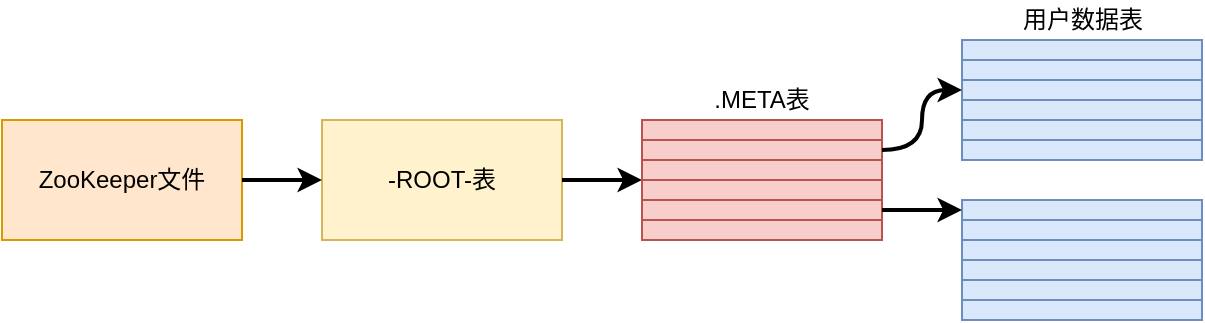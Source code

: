 <mxfile version="12.8.6" type="device"><diagram id="CjLNCvHzflvxWHhCfjBT" name="第 1 页"><mxGraphModel dx="704" dy="499" grid="1" gridSize="10" guides="1" tooltips="1" connect="1" arrows="1" fold="1" page="1" pageScale="1" pageWidth="827" pageHeight="1169" math="0" shadow="0"><root><mxCell id="0"/><mxCell id="1" parent="0"/><mxCell id="r_2CPI4pmzma-vadwoRT-58" value="" style="group" vertex="1" connectable="0" parent="1"><mxGeometry width="600" height="160" as="geometry"/></mxCell><mxCell id="r_2CPI4pmzma-vadwoRT-1" value="ZooKeeper文件" style="rounded=0;whiteSpace=wrap;html=1;fillColor=#ffe6cc;strokeColor=#d79b00;" vertex="1" parent="r_2CPI4pmzma-vadwoRT-58"><mxGeometry y="60" width="120" height="60" as="geometry"/></mxCell><mxCell id="r_2CPI4pmzma-vadwoRT-2" value="-ROOT-表" style="rounded=0;whiteSpace=wrap;html=1;fillColor=#fff2cc;strokeColor=#d6b656;" vertex="1" parent="r_2CPI4pmzma-vadwoRT-58"><mxGeometry x="160" y="60" width="120" height="60" as="geometry"/></mxCell><mxCell id="r_2CPI4pmzma-vadwoRT-3" value="" style="edgeStyle=orthogonalEdgeStyle;rounded=0;orthogonalLoop=1;jettySize=auto;html=1;strokeWidth=2;" edge="1" parent="r_2CPI4pmzma-vadwoRT-58" source="r_2CPI4pmzma-vadwoRT-1" target="r_2CPI4pmzma-vadwoRT-2"><mxGeometry relative="1" as="geometry"/></mxCell><mxCell id="r_2CPI4pmzma-vadwoRT-4" value="" style="rounded=0;whiteSpace=wrap;html=1;fillColor=#f8cecc;strokeColor=#b85450;" vertex="1" parent="r_2CPI4pmzma-vadwoRT-58"><mxGeometry x="320" y="60" width="120" height="60" as="geometry"/></mxCell><mxCell id="r_2CPI4pmzma-vadwoRT-5" value="" style="edgeStyle=orthogonalEdgeStyle;rounded=0;orthogonalLoop=1;jettySize=auto;html=1;strokeWidth=2;" edge="1" parent="r_2CPI4pmzma-vadwoRT-58" source="r_2CPI4pmzma-vadwoRT-2" target="r_2CPI4pmzma-vadwoRT-4"><mxGeometry relative="1" as="geometry"/></mxCell><mxCell id="r_2CPI4pmzma-vadwoRT-8" value=".META表" style="text;html=1;strokeColor=none;fillColor=none;align=center;verticalAlign=middle;whiteSpace=wrap;rounded=0;" vertex="1" parent="r_2CPI4pmzma-vadwoRT-58"><mxGeometry x="320" y="40" width="120" height="20" as="geometry"/></mxCell><mxCell id="r_2CPI4pmzma-vadwoRT-11" value="用户数据表" style="text;html=1;align=center;verticalAlign=middle;resizable=0;points=[];autosize=1;" vertex="1" parent="r_2CPI4pmzma-vadwoRT-58"><mxGeometry x="480" width="120" height="20" as="geometry"/></mxCell><mxCell id="r_2CPI4pmzma-vadwoRT-23" value="" style="group;fillColor=#f8cecc;strokeColor=#b85450;" vertex="1" connectable="0" parent="r_2CPI4pmzma-vadwoRT-58"><mxGeometry x="320" y="60" width="120" height="60" as="geometry"/></mxCell><mxCell id="r_2CPI4pmzma-vadwoRT-19" value="" style="group;fillColor=#f8cecc;strokeColor=#b85450;" vertex="1" connectable="0" parent="r_2CPI4pmzma-vadwoRT-23"><mxGeometry width="120" height="40" as="geometry"/></mxCell><mxCell id="r_2CPI4pmzma-vadwoRT-14" value="" style="rounded=0;whiteSpace=wrap;html=1;fillColor=#f8cecc;strokeColor=#b85450;" vertex="1" parent="r_2CPI4pmzma-vadwoRT-19"><mxGeometry width="120" height="10" as="geometry"/></mxCell><mxCell id="r_2CPI4pmzma-vadwoRT-16" value="" style="rounded=0;whiteSpace=wrap;html=1;fillColor=#f8cecc;strokeColor=#b85450;" vertex="1" parent="r_2CPI4pmzma-vadwoRT-19"><mxGeometry y="10" width="120" height="10" as="geometry"/></mxCell><mxCell id="r_2CPI4pmzma-vadwoRT-17" value="" style="rounded=0;whiteSpace=wrap;html=1;fillColor=#f8cecc;strokeColor=#b85450;" vertex="1" parent="r_2CPI4pmzma-vadwoRT-19"><mxGeometry y="20" width="120" height="10" as="geometry"/></mxCell><mxCell id="r_2CPI4pmzma-vadwoRT-18" value="" style="rounded=0;whiteSpace=wrap;html=1;fillColor=#f8cecc;strokeColor=#b85450;" vertex="1" parent="r_2CPI4pmzma-vadwoRT-19"><mxGeometry y="30" width="120" height="10" as="geometry"/></mxCell><mxCell id="r_2CPI4pmzma-vadwoRT-21" value="" style="rounded=0;whiteSpace=wrap;html=1;fillColor=#f8cecc;strokeColor=#b85450;" vertex="1" parent="r_2CPI4pmzma-vadwoRT-23"><mxGeometry y="40" width="120" height="10" as="geometry"/></mxCell><mxCell id="r_2CPI4pmzma-vadwoRT-22" value="" style="rounded=0;whiteSpace=wrap;html=1;fillColor=#f8cecc;strokeColor=#b85450;" vertex="1" parent="r_2CPI4pmzma-vadwoRT-23"><mxGeometry y="50" width="120" height="10" as="geometry"/></mxCell><mxCell id="r_2CPI4pmzma-vadwoRT-32" value="" style="group;fillColor=#dae8fc;strokeColor=#6c8ebf;" vertex="1" connectable="0" parent="r_2CPI4pmzma-vadwoRT-58"><mxGeometry x="480" y="20" width="120" height="60" as="geometry"/></mxCell><mxCell id="r_2CPI4pmzma-vadwoRT-6" value="" style="rounded=0;whiteSpace=wrap;html=1;fillColor=#dae8fc;strokeColor=#6c8ebf;" vertex="1" parent="r_2CPI4pmzma-vadwoRT-32"><mxGeometry width="120" height="60" as="geometry"/></mxCell><mxCell id="r_2CPI4pmzma-vadwoRT-24" value="" style="group;fillColor=#dae8fc;strokeColor=#6c8ebf;" vertex="1" connectable="0" parent="r_2CPI4pmzma-vadwoRT-32"><mxGeometry width="120" height="60" as="geometry"/></mxCell><mxCell id="r_2CPI4pmzma-vadwoRT-25" value="" style="group;fillColor=#dae8fc;strokeColor=#6c8ebf;" vertex="1" connectable="0" parent="r_2CPI4pmzma-vadwoRT-24"><mxGeometry width="120" height="40" as="geometry"/></mxCell><mxCell id="r_2CPI4pmzma-vadwoRT-26" value="" style="rounded=0;whiteSpace=wrap;html=1;fillColor=#dae8fc;strokeColor=#6c8ebf;" vertex="1" parent="r_2CPI4pmzma-vadwoRT-25"><mxGeometry width="120" height="10" as="geometry"/></mxCell><mxCell id="r_2CPI4pmzma-vadwoRT-27" value="" style="rounded=0;whiteSpace=wrap;html=1;fillColor=#dae8fc;strokeColor=#6c8ebf;" vertex="1" parent="r_2CPI4pmzma-vadwoRT-25"><mxGeometry y="10" width="120" height="10" as="geometry"/></mxCell><mxCell id="r_2CPI4pmzma-vadwoRT-28" value="" style="rounded=0;whiteSpace=wrap;html=1;fillColor=#dae8fc;strokeColor=#6c8ebf;" vertex="1" parent="r_2CPI4pmzma-vadwoRT-25"><mxGeometry y="20" width="120" height="10" as="geometry"/></mxCell><mxCell id="r_2CPI4pmzma-vadwoRT-29" value="" style="rounded=0;whiteSpace=wrap;html=1;fillColor=#dae8fc;strokeColor=#6c8ebf;" vertex="1" parent="r_2CPI4pmzma-vadwoRT-25"><mxGeometry y="30" width="120" height="10" as="geometry"/></mxCell><mxCell id="r_2CPI4pmzma-vadwoRT-30" value="" style="rounded=0;whiteSpace=wrap;html=1;fillColor=#dae8fc;strokeColor=#6c8ebf;" vertex="1" parent="r_2CPI4pmzma-vadwoRT-24"><mxGeometry y="40" width="120" height="10" as="geometry"/></mxCell><mxCell id="r_2CPI4pmzma-vadwoRT-45" value="" style="group;fillColor=#dae8fc;strokeColor=#6c8ebf;" vertex="1" connectable="0" parent="r_2CPI4pmzma-vadwoRT-58"><mxGeometry x="480" y="100" width="120" height="60" as="geometry"/></mxCell><mxCell id="r_2CPI4pmzma-vadwoRT-46" value="" style="rounded=0;whiteSpace=wrap;html=1;fillColor=#dae8fc;strokeColor=#6c8ebf;" vertex="1" parent="r_2CPI4pmzma-vadwoRT-45"><mxGeometry width="120" height="60" as="geometry"/></mxCell><mxCell id="r_2CPI4pmzma-vadwoRT-47" value="" style="group;fillColor=#dae8fc;strokeColor=#6c8ebf;" vertex="1" connectable="0" parent="r_2CPI4pmzma-vadwoRT-45"><mxGeometry width="120" height="60" as="geometry"/></mxCell><mxCell id="r_2CPI4pmzma-vadwoRT-48" value="" style="group;fillColor=#dae8fc;strokeColor=#6c8ebf;" vertex="1" connectable="0" parent="r_2CPI4pmzma-vadwoRT-47"><mxGeometry width="120" height="40" as="geometry"/></mxCell><mxCell id="r_2CPI4pmzma-vadwoRT-49" value="" style="rounded=0;whiteSpace=wrap;html=1;fillColor=#dae8fc;strokeColor=#6c8ebf;" vertex="1" parent="r_2CPI4pmzma-vadwoRT-48"><mxGeometry width="120" height="10" as="geometry"/></mxCell><mxCell id="r_2CPI4pmzma-vadwoRT-50" value="" style="rounded=0;whiteSpace=wrap;html=1;fillColor=#dae8fc;strokeColor=#6c8ebf;" vertex="1" parent="r_2CPI4pmzma-vadwoRT-48"><mxGeometry y="10" width="120" height="10" as="geometry"/></mxCell><mxCell id="r_2CPI4pmzma-vadwoRT-51" value="" style="rounded=0;whiteSpace=wrap;html=1;fillColor=#dae8fc;strokeColor=#6c8ebf;" vertex="1" parent="r_2CPI4pmzma-vadwoRT-48"><mxGeometry y="20" width="120" height="10" as="geometry"/></mxCell><mxCell id="r_2CPI4pmzma-vadwoRT-52" value="" style="rounded=0;whiteSpace=wrap;html=1;fillColor=#dae8fc;strokeColor=#6c8ebf;" vertex="1" parent="r_2CPI4pmzma-vadwoRT-48"><mxGeometry y="30" width="120" height="10" as="geometry"/></mxCell><mxCell id="r_2CPI4pmzma-vadwoRT-53" value="" style="rounded=0;whiteSpace=wrap;html=1;fillColor=#dae8fc;strokeColor=#6c8ebf;" vertex="1" parent="r_2CPI4pmzma-vadwoRT-47"><mxGeometry y="40" width="120" height="10" as="geometry"/></mxCell><mxCell id="r_2CPI4pmzma-vadwoRT-54" value="" style="rounded=0;whiteSpace=wrap;html=1;fillColor=#dae8fc;strokeColor=#6c8ebf;" vertex="1" parent="r_2CPI4pmzma-vadwoRT-47"><mxGeometry y="50" width="120" height="10" as="geometry"/></mxCell><mxCell id="r_2CPI4pmzma-vadwoRT-56" style="edgeStyle=orthogonalEdgeStyle;orthogonalLoop=1;jettySize=auto;html=1;exitX=1;exitY=0.5;exitDx=0;exitDy=0;entryX=0;entryY=0.5;entryDx=0;entryDy=0;curved=1;strokeWidth=2;" edge="1" parent="r_2CPI4pmzma-vadwoRT-58" source="r_2CPI4pmzma-vadwoRT-16" target="r_2CPI4pmzma-vadwoRT-28"><mxGeometry relative="1" as="geometry"/></mxCell><mxCell id="r_2CPI4pmzma-vadwoRT-57" style="edgeStyle=orthogonalEdgeStyle;rounded=0;orthogonalLoop=1;jettySize=auto;html=1;exitX=1;exitY=0.5;exitDx=0;exitDy=0;strokeWidth=2;" edge="1" parent="r_2CPI4pmzma-vadwoRT-58" source="r_2CPI4pmzma-vadwoRT-21" target="r_2CPI4pmzma-vadwoRT-49"><mxGeometry relative="1" as="geometry"/></mxCell></root></mxGraphModel></diagram></mxfile>
